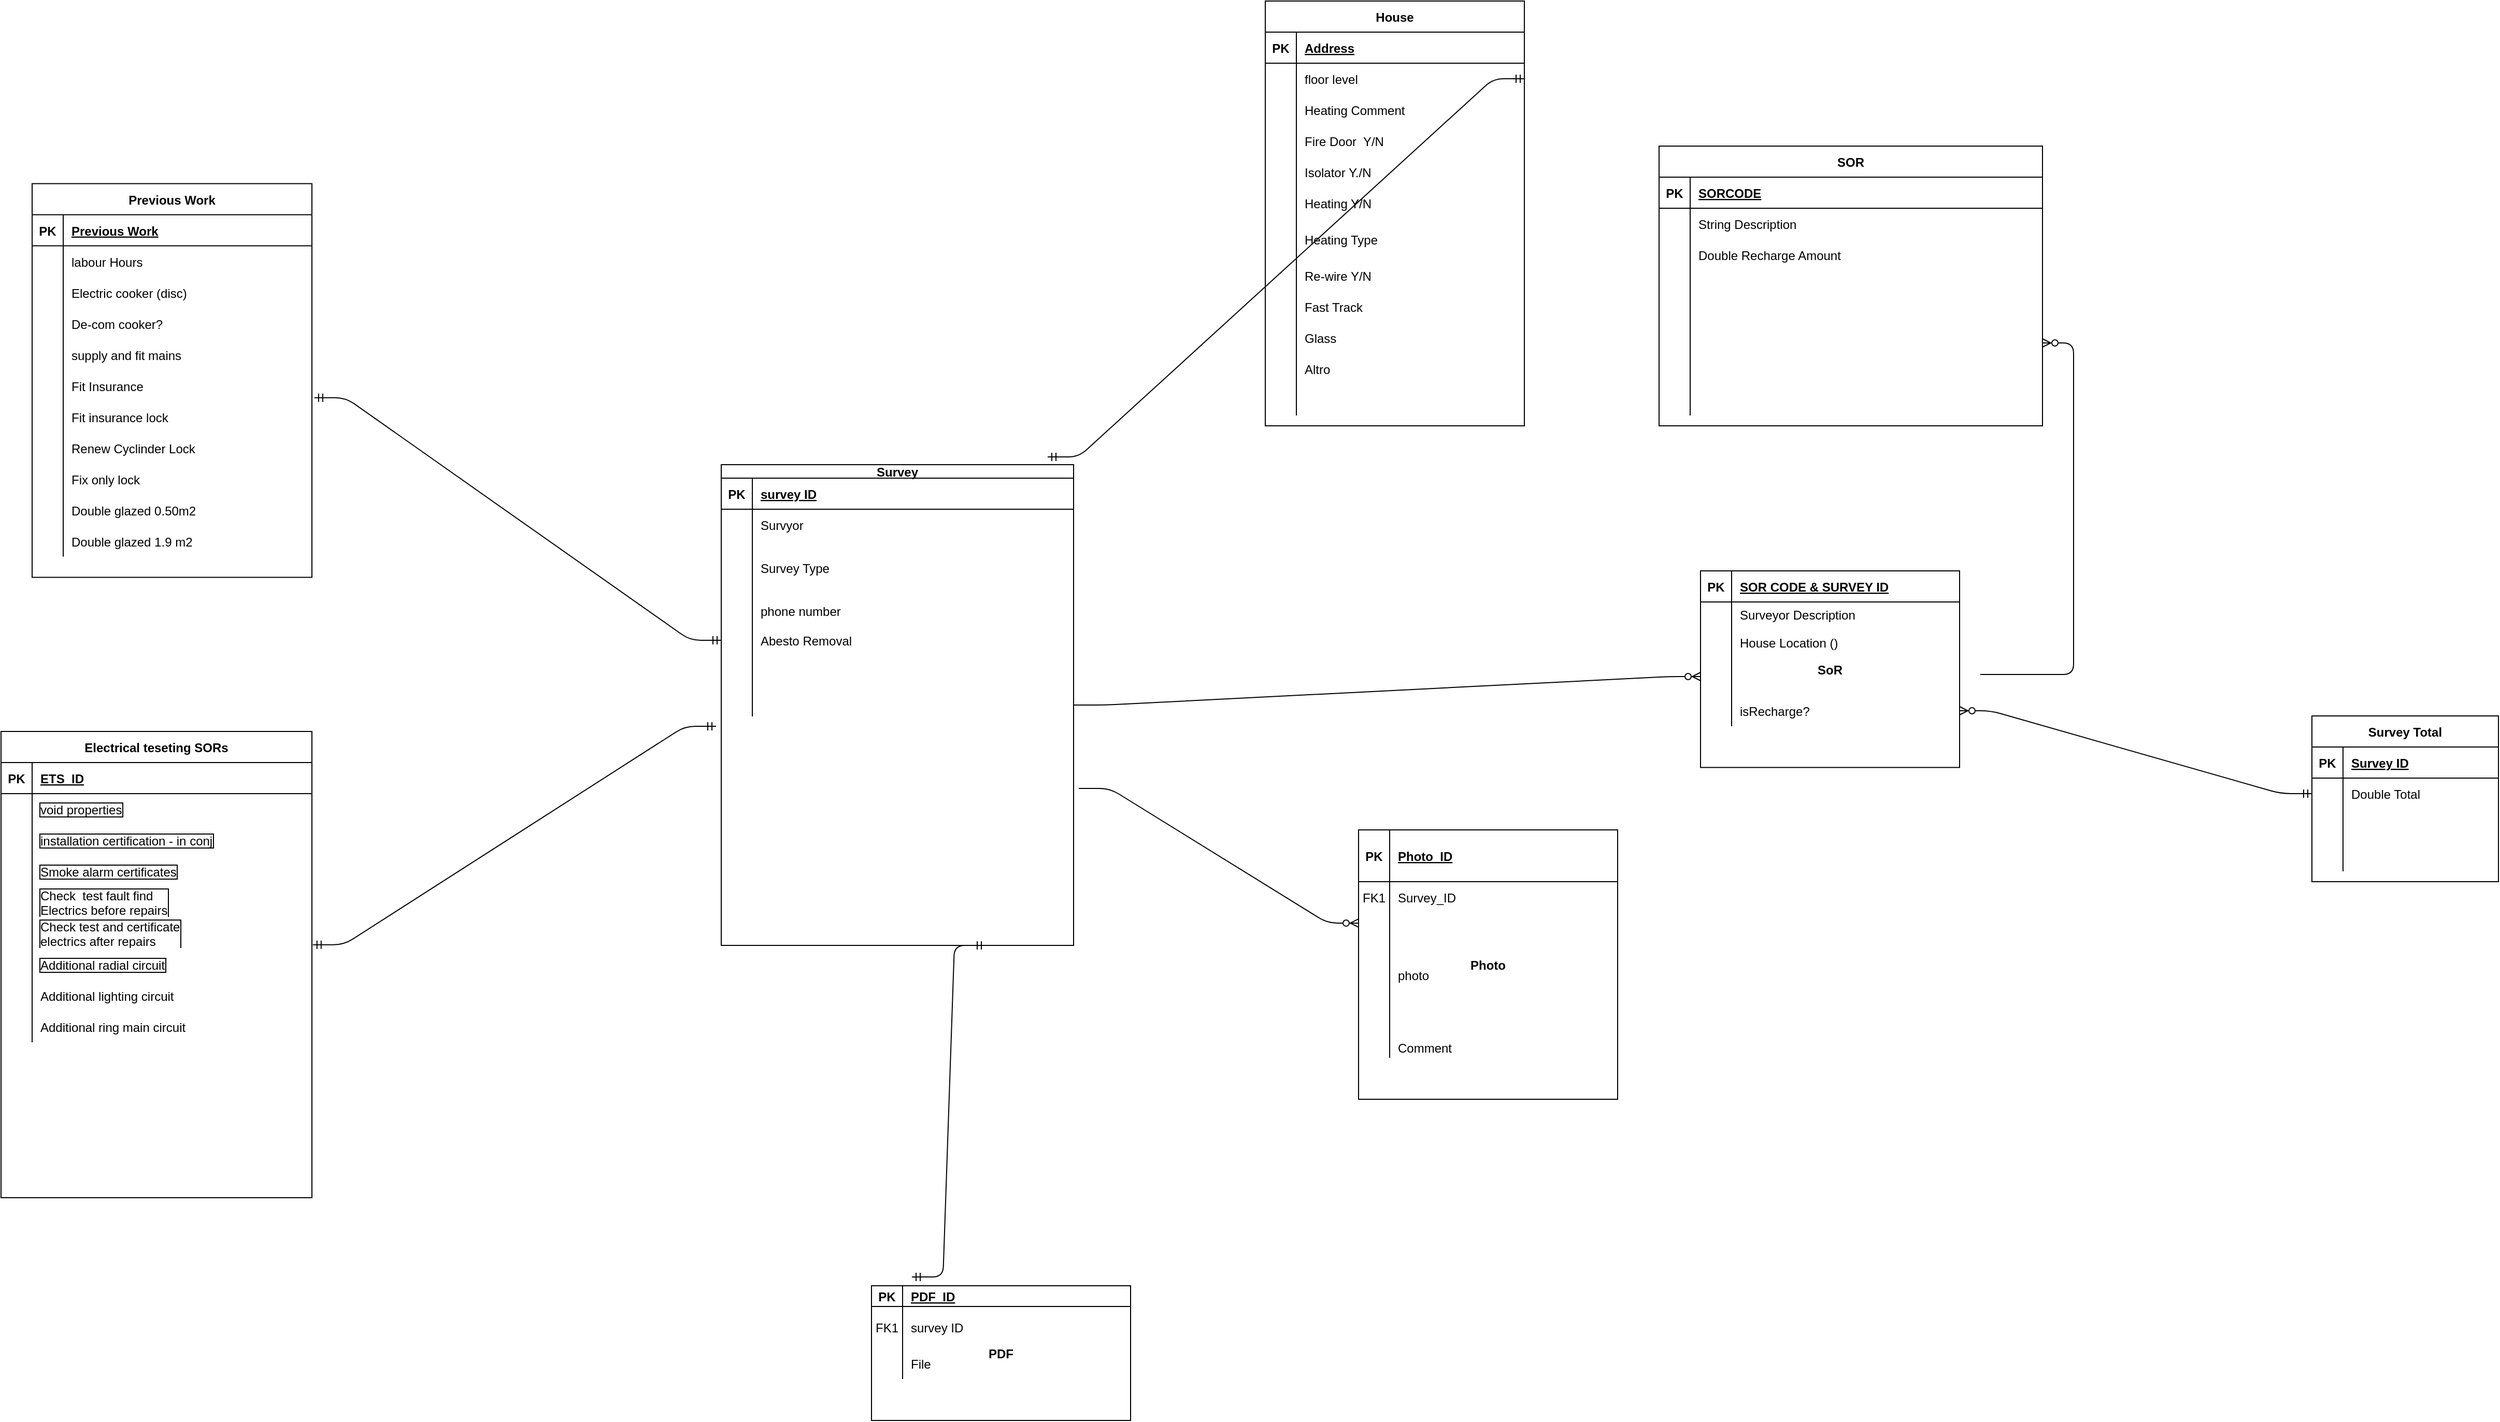 <mxfile version="13.10.5" type="github">
  <diagram id="R2lEEEUBdFMjLlhIrx00" name="Page-1">
    <mxGraphModel dx="2794" dy="2647" grid="1" gridSize="10" guides="1" tooltips="1" connect="1" arrows="1" fold="1" page="1" pageScale="1" pageWidth="850" pageHeight="1100" math="0" shadow="0" extFonts="Permanent Marker^https://fonts.googleapis.com/css?family=Permanent+Marker">
      <root>
        <mxCell id="0" />
        <mxCell id="1" parent="0" />
        <mxCell id="C-vyLk0tnHw3VtMMgP7b-23" value="House" style="shape=table;startSize=30;container=1;collapsible=1;childLayout=tableLayout;fixedRows=1;rowLines=0;fontStyle=1;align=center;resizeLast=1;" parent="1" vertex="1">
          <mxGeometry x="-20" y="-1630" width="250" height="410" as="geometry" />
        </mxCell>
        <mxCell id="C-vyLk0tnHw3VtMMgP7b-24" value="" style="shape=partialRectangle;collapsible=0;dropTarget=0;pointerEvents=0;fillColor=none;points=[[0,0.5],[1,0.5]];portConstraint=eastwest;top=0;left=0;right=0;bottom=1;" parent="C-vyLk0tnHw3VtMMgP7b-23" vertex="1">
          <mxGeometry y="30" width="250" height="30" as="geometry" />
        </mxCell>
        <mxCell id="C-vyLk0tnHw3VtMMgP7b-25" value="PK" style="shape=partialRectangle;overflow=hidden;connectable=0;fillColor=none;top=0;left=0;bottom=0;right=0;fontStyle=1;" parent="C-vyLk0tnHw3VtMMgP7b-24" vertex="1">
          <mxGeometry width="30" height="30" as="geometry" />
        </mxCell>
        <mxCell id="C-vyLk0tnHw3VtMMgP7b-26" value="Address" style="shape=partialRectangle;overflow=hidden;connectable=0;fillColor=none;top=0;left=0;bottom=0;right=0;align=left;spacingLeft=6;fontStyle=5;" parent="C-vyLk0tnHw3VtMMgP7b-24" vertex="1">
          <mxGeometry x="30" width="220" height="30" as="geometry" />
        </mxCell>
        <mxCell id="C-vyLk0tnHw3VtMMgP7b-27" value="" style="shape=partialRectangle;collapsible=0;dropTarget=0;pointerEvents=0;fillColor=none;points=[[0,0.5],[1,0.5]];portConstraint=eastwest;top=0;left=0;right=0;bottom=0;" parent="C-vyLk0tnHw3VtMMgP7b-23" vertex="1">
          <mxGeometry y="60" width="250" height="30" as="geometry" />
        </mxCell>
        <mxCell id="C-vyLk0tnHw3VtMMgP7b-28" value="" style="shape=partialRectangle;overflow=hidden;connectable=0;fillColor=none;top=0;left=0;bottom=0;right=0;" parent="C-vyLk0tnHw3VtMMgP7b-27" vertex="1">
          <mxGeometry width="30" height="30" as="geometry" />
        </mxCell>
        <mxCell id="C-vyLk0tnHw3VtMMgP7b-29" value="floor level" style="shape=partialRectangle;overflow=hidden;connectable=0;fillColor=none;top=0;left=0;bottom=0;right=0;align=left;spacingLeft=6;" parent="C-vyLk0tnHw3VtMMgP7b-27" vertex="1">
          <mxGeometry x="30" width="220" height="30" as="geometry" />
        </mxCell>
        <mxCell id="svv0pomory2fehpA51ue-19" value="" style="shape=partialRectangle;collapsible=0;dropTarget=0;pointerEvents=0;fillColor=none;top=0;left=0;bottom=0;right=0;points=[[0,0.5],[1,0.5]];portConstraint=eastwest;" vertex="1" parent="C-vyLk0tnHw3VtMMgP7b-23">
          <mxGeometry y="90" width="250" height="30" as="geometry" />
        </mxCell>
        <mxCell id="svv0pomory2fehpA51ue-20" value="" style="shape=partialRectangle;connectable=0;fillColor=none;top=0;left=0;bottom=0;right=0;editable=1;overflow=hidden;" vertex="1" parent="svv0pomory2fehpA51ue-19">
          <mxGeometry width="30" height="30" as="geometry" />
        </mxCell>
        <mxCell id="svv0pomory2fehpA51ue-21" value="Heating Comment" style="shape=partialRectangle;connectable=0;fillColor=none;top=0;left=0;bottom=0;right=0;align=left;spacingLeft=6;overflow=hidden;" vertex="1" parent="svv0pomory2fehpA51ue-19">
          <mxGeometry x="30" width="220" height="30" as="geometry" />
        </mxCell>
        <mxCell id="CN8l73iPBONkDlvbDEP7-80" value="" style="shape=partialRectangle;collapsible=0;dropTarget=0;pointerEvents=0;fillColor=none;top=0;left=0;bottom=0;right=0;points=[[0,0.5],[1,0.5]];portConstraint=eastwest;" parent="C-vyLk0tnHw3VtMMgP7b-23" vertex="1">
          <mxGeometry y="120" width="250" height="30" as="geometry" />
        </mxCell>
        <mxCell id="CN8l73iPBONkDlvbDEP7-81" value="" style="shape=partialRectangle;connectable=0;fillColor=none;top=0;left=0;bottom=0;right=0;editable=1;overflow=hidden;" parent="CN8l73iPBONkDlvbDEP7-80" vertex="1">
          <mxGeometry width="30" height="30" as="geometry" />
        </mxCell>
        <mxCell id="CN8l73iPBONkDlvbDEP7-82" value="Fire Door  Y/N" style="shape=partialRectangle;connectable=0;fillColor=none;top=0;left=0;bottom=0;right=0;align=left;spacingLeft=6;overflow=hidden;" parent="CN8l73iPBONkDlvbDEP7-80" vertex="1">
          <mxGeometry x="30" width="220" height="30" as="geometry" />
        </mxCell>
        <mxCell id="svv0pomory2fehpA51ue-13" value="" style="shape=partialRectangle;collapsible=0;dropTarget=0;pointerEvents=0;fillColor=none;top=0;left=0;bottom=0;right=0;points=[[0,0.5],[1,0.5]];portConstraint=eastwest;" vertex="1" parent="C-vyLk0tnHw3VtMMgP7b-23">
          <mxGeometry y="150" width="250" height="30" as="geometry" />
        </mxCell>
        <mxCell id="svv0pomory2fehpA51ue-14" value="" style="shape=partialRectangle;connectable=0;fillColor=none;top=0;left=0;bottom=0;right=0;editable=1;overflow=hidden;" vertex="1" parent="svv0pomory2fehpA51ue-13">
          <mxGeometry width="30" height="30" as="geometry" />
        </mxCell>
        <mxCell id="svv0pomory2fehpA51ue-15" value="Isolator Y./N" style="shape=partialRectangle;connectable=0;fillColor=none;top=0;left=0;bottom=0;right=0;align=left;spacingLeft=6;overflow=hidden;" vertex="1" parent="svv0pomory2fehpA51ue-13">
          <mxGeometry x="30" width="220" height="30" as="geometry" />
        </mxCell>
        <mxCell id="svv0pomory2fehpA51ue-22" value="" style="shape=partialRectangle;collapsible=0;dropTarget=0;pointerEvents=0;fillColor=none;top=0;left=0;bottom=0;right=0;points=[[0,0.5],[1,0.5]];portConstraint=eastwest;" vertex="1" parent="C-vyLk0tnHw3VtMMgP7b-23">
          <mxGeometry y="180" width="250" height="30" as="geometry" />
        </mxCell>
        <mxCell id="svv0pomory2fehpA51ue-23" value="" style="shape=partialRectangle;connectable=0;fillColor=none;top=0;left=0;bottom=0;right=0;editable=1;overflow=hidden;" vertex="1" parent="svv0pomory2fehpA51ue-22">
          <mxGeometry width="30" height="30" as="geometry" />
        </mxCell>
        <mxCell id="svv0pomory2fehpA51ue-24" value="Heating Y/N" style="shape=partialRectangle;connectable=0;fillColor=none;top=0;left=0;bottom=0;right=0;align=left;spacingLeft=6;overflow=hidden;" vertex="1" parent="svv0pomory2fehpA51ue-22">
          <mxGeometry x="30" width="220" height="30" as="geometry" />
        </mxCell>
        <mxCell id="CN8l73iPBONkDlvbDEP7-32" value="" style="shape=partialRectangle;collapsible=0;dropTarget=0;pointerEvents=0;fillColor=none;top=0;left=0;bottom=0;right=0;points=[[0,0.5],[1,0.5]];portConstraint=eastwest;" parent="C-vyLk0tnHw3VtMMgP7b-23" vertex="1">
          <mxGeometry y="210" width="250" height="40" as="geometry" />
        </mxCell>
        <mxCell id="CN8l73iPBONkDlvbDEP7-33" value="" style="shape=partialRectangle;connectable=0;fillColor=none;top=0;left=0;bottom=0;right=0;editable=1;overflow=hidden;" parent="CN8l73iPBONkDlvbDEP7-32" vertex="1">
          <mxGeometry width="30" height="40" as="geometry" />
        </mxCell>
        <mxCell id="CN8l73iPBONkDlvbDEP7-34" value="Heating Type" style="shape=partialRectangle;connectable=0;fillColor=none;top=0;left=0;bottom=0;right=0;align=left;spacingLeft=6;overflow=hidden;" parent="CN8l73iPBONkDlvbDEP7-32" vertex="1">
          <mxGeometry x="30" width="220" height="40" as="geometry" />
        </mxCell>
        <mxCell id="svv0pomory2fehpA51ue-16" value="" style="shape=partialRectangle;collapsible=0;dropTarget=0;pointerEvents=0;fillColor=none;top=0;left=0;bottom=0;right=0;points=[[0,0.5],[1,0.5]];portConstraint=eastwest;" vertex="1" parent="C-vyLk0tnHw3VtMMgP7b-23">
          <mxGeometry y="250" width="250" height="30" as="geometry" />
        </mxCell>
        <mxCell id="svv0pomory2fehpA51ue-17" value="" style="shape=partialRectangle;connectable=0;fillColor=none;top=0;left=0;bottom=0;right=0;editable=1;overflow=hidden;" vertex="1" parent="svv0pomory2fehpA51ue-16">
          <mxGeometry width="30" height="30" as="geometry" />
        </mxCell>
        <mxCell id="svv0pomory2fehpA51ue-18" value="Re-wire Y/N" style="shape=partialRectangle;connectable=0;fillColor=none;top=0;left=0;bottom=0;right=0;align=left;spacingLeft=6;overflow=hidden;" vertex="1" parent="svv0pomory2fehpA51ue-16">
          <mxGeometry x="30" width="220" height="30" as="geometry" />
        </mxCell>
        <mxCell id="svv0pomory2fehpA51ue-25" value="" style="shape=partialRectangle;collapsible=0;dropTarget=0;pointerEvents=0;fillColor=none;top=0;left=0;bottom=0;right=0;points=[[0,0.5],[1,0.5]];portConstraint=eastwest;" vertex="1" parent="C-vyLk0tnHw3VtMMgP7b-23">
          <mxGeometry y="280" width="250" height="30" as="geometry" />
        </mxCell>
        <mxCell id="svv0pomory2fehpA51ue-26" value="" style="shape=partialRectangle;connectable=0;fillColor=none;top=0;left=0;bottom=0;right=0;editable=1;overflow=hidden;" vertex="1" parent="svv0pomory2fehpA51ue-25">
          <mxGeometry width="30" height="30" as="geometry" />
        </mxCell>
        <mxCell id="svv0pomory2fehpA51ue-27" value="Fast Track" style="shape=partialRectangle;connectable=0;fillColor=none;top=0;left=0;bottom=0;right=0;align=left;spacingLeft=6;overflow=hidden;" vertex="1" parent="svv0pomory2fehpA51ue-25">
          <mxGeometry x="30" width="220" height="30" as="geometry" />
        </mxCell>
        <mxCell id="svv0pomory2fehpA51ue-28" value="" style="shape=partialRectangle;collapsible=0;dropTarget=0;pointerEvents=0;fillColor=none;top=0;left=0;bottom=0;right=0;points=[[0,0.5],[1,0.5]];portConstraint=eastwest;" vertex="1" parent="C-vyLk0tnHw3VtMMgP7b-23">
          <mxGeometry y="310" width="250" height="30" as="geometry" />
        </mxCell>
        <mxCell id="svv0pomory2fehpA51ue-29" value="" style="shape=partialRectangle;connectable=0;fillColor=none;top=0;left=0;bottom=0;right=0;editable=1;overflow=hidden;" vertex="1" parent="svv0pomory2fehpA51ue-28">
          <mxGeometry width="30" height="30" as="geometry" />
        </mxCell>
        <mxCell id="svv0pomory2fehpA51ue-30" value="Glass" style="shape=partialRectangle;connectable=0;fillColor=none;top=0;left=0;bottom=0;right=0;align=left;spacingLeft=6;overflow=hidden;" vertex="1" parent="svv0pomory2fehpA51ue-28">
          <mxGeometry x="30" width="220" height="30" as="geometry" />
        </mxCell>
        <mxCell id="svv0pomory2fehpA51ue-31" value="" style="shape=partialRectangle;collapsible=0;dropTarget=0;pointerEvents=0;fillColor=none;top=0;left=0;bottom=0;right=0;points=[[0,0.5],[1,0.5]];portConstraint=eastwest;" vertex="1" parent="C-vyLk0tnHw3VtMMgP7b-23">
          <mxGeometry y="340" width="250" height="30" as="geometry" />
        </mxCell>
        <mxCell id="svv0pomory2fehpA51ue-32" value="" style="shape=partialRectangle;connectable=0;fillColor=none;top=0;left=0;bottom=0;right=0;editable=1;overflow=hidden;" vertex="1" parent="svv0pomory2fehpA51ue-31">
          <mxGeometry width="30" height="30" as="geometry" />
        </mxCell>
        <mxCell id="svv0pomory2fehpA51ue-33" value="Altro" style="shape=partialRectangle;connectable=0;fillColor=none;top=0;left=0;bottom=0;right=0;align=left;spacingLeft=6;overflow=hidden;" vertex="1" parent="svv0pomory2fehpA51ue-31">
          <mxGeometry x="30" width="220" height="30" as="geometry" />
        </mxCell>
        <mxCell id="svv0pomory2fehpA51ue-34" value="" style="shape=partialRectangle;collapsible=0;dropTarget=0;pointerEvents=0;fillColor=none;top=0;left=0;bottom=0;right=0;points=[[0,0.5],[1,0.5]];portConstraint=eastwest;" vertex="1" parent="C-vyLk0tnHw3VtMMgP7b-23">
          <mxGeometry y="370" width="250" height="30" as="geometry" />
        </mxCell>
        <mxCell id="svv0pomory2fehpA51ue-35" value="" style="shape=partialRectangle;connectable=0;fillColor=none;top=0;left=0;bottom=0;right=0;editable=1;overflow=hidden;" vertex="1" parent="svv0pomory2fehpA51ue-34">
          <mxGeometry width="30" height="30" as="geometry" />
        </mxCell>
        <mxCell id="svv0pomory2fehpA51ue-36" value="" style="shape=partialRectangle;connectable=0;fillColor=none;top=0;left=0;bottom=0;right=0;align=left;spacingLeft=6;overflow=hidden;" vertex="1" parent="svv0pomory2fehpA51ue-34">
          <mxGeometry x="30" width="220" height="30" as="geometry" />
        </mxCell>
        <mxCell id="C-vyLk0tnHw3VtMMgP7b-2" value="SoR" style="shape=table;startSize=0;container=1;collapsible=1;childLayout=tableLayout;fixedRows=1;rowLines=0;fontStyle=1;align=center;resizeLast=1;" parent="1" vertex="1">
          <mxGeometry x="400" y="-1080" width="250" height="189.75" as="geometry" />
        </mxCell>
        <mxCell id="C-vyLk0tnHw3VtMMgP7b-3" value="" style="shape=partialRectangle;collapsible=0;dropTarget=0;pointerEvents=0;fillColor=none;points=[[0,0.5],[1,0.5]];portConstraint=eastwest;top=0;left=0;right=0;bottom=1;" parent="C-vyLk0tnHw3VtMMgP7b-2" vertex="1">
          <mxGeometry width="250" height="30" as="geometry" />
        </mxCell>
        <mxCell id="C-vyLk0tnHw3VtMMgP7b-4" value="PK" style="shape=partialRectangle;overflow=hidden;connectable=0;fillColor=none;top=0;left=0;bottom=0;right=0;fontStyle=1;" parent="C-vyLk0tnHw3VtMMgP7b-3" vertex="1">
          <mxGeometry width="30" height="30" as="geometry" />
        </mxCell>
        <mxCell id="C-vyLk0tnHw3VtMMgP7b-5" value="SOR CODE &amp; SURVEY ID" style="shape=partialRectangle;overflow=hidden;connectable=0;fillColor=none;top=0;left=0;bottom=0;right=0;align=left;spacingLeft=6;fontStyle=5;" parent="C-vyLk0tnHw3VtMMgP7b-3" vertex="1">
          <mxGeometry x="30" width="220" height="30" as="geometry" />
        </mxCell>
        <mxCell id="C-vyLk0tnHw3VtMMgP7b-6" value="" style="shape=partialRectangle;collapsible=0;dropTarget=0;pointerEvents=0;fillColor=none;points=[[0,0.5],[1,0.5]];portConstraint=eastwest;top=0;left=0;right=0;bottom=0;" parent="C-vyLk0tnHw3VtMMgP7b-2" vertex="1">
          <mxGeometry y="30" width="250" height="24" as="geometry" />
        </mxCell>
        <mxCell id="C-vyLk0tnHw3VtMMgP7b-7" value="" style="shape=partialRectangle;overflow=hidden;connectable=0;fillColor=none;top=0;left=0;bottom=0;right=0;" parent="C-vyLk0tnHw3VtMMgP7b-6" vertex="1">
          <mxGeometry width="30" height="24" as="geometry" />
        </mxCell>
        <mxCell id="C-vyLk0tnHw3VtMMgP7b-8" value="Surveyor Description" style="shape=partialRectangle;overflow=hidden;connectable=0;fillColor=none;top=0;left=0;bottom=0;right=0;align=left;spacingLeft=6;" parent="C-vyLk0tnHw3VtMMgP7b-6" vertex="1">
          <mxGeometry x="30" width="220" height="24" as="geometry" />
        </mxCell>
        <mxCell id="svv0pomory2fehpA51ue-10" value="" style="shape=partialRectangle;collapsible=0;dropTarget=0;pointerEvents=0;fillColor=none;top=0;left=0;bottom=0;right=0;points=[[0,0.5],[1,0.5]];portConstraint=eastwest;" vertex="1" parent="C-vyLk0tnHw3VtMMgP7b-2">
          <mxGeometry y="54" width="250" height="30" as="geometry" />
        </mxCell>
        <mxCell id="svv0pomory2fehpA51ue-11" value="" style="shape=partialRectangle;connectable=0;fillColor=none;top=0;left=0;bottom=0;right=0;editable=1;overflow=hidden;" vertex="1" parent="svv0pomory2fehpA51ue-10">
          <mxGeometry width="30" height="30" as="geometry" />
        </mxCell>
        <mxCell id="svv0pomory2fehpA51ue-12" value="House Location ()" style="shape=partialRectangle;connectable=0;fillColor=none;top=0;left=0;bottom=0;right=0;align=left;spacingLeft=6;overflow=hidden;" vertex="1" parent="svv0pomory2fehpA51ue-10">
          <mxGeometry x="30" width="220" height="30" as="geometry" />
        </mxCell>
        <mxCell id="C-vyLk0tnHw3VtMMgP7b-9" value="" style="shape=partialRectangle;collapsible=0;dropTarget=0;pointerEvents=0;fillColor=none;points=[[0,0.5],[1,0.5]];portConstraint=eastwest;top=0;left=0;right=0;bottom=0;" parent="C-vyLk0tnHw3VtMMgP7b-2" vertex="1">
          <mxGeometry y="84" width="250" height="36" as="geometry" />
        </mxCell>
        <mxCell id="C-vyLk0tnHw3VtMMgP7b-10" value="" style="shape=partialRectangle;overflow=hidden;connectable=0;fillColor=none;top=0;left=0;bottom=0;right=0;" parent="C-vyLk0tnHw3VtMMgP7b-9" vertex="1">
          <mxGeometry width="30" height="36" as="geometry" />
        </mxCell>
        <mxCell id="C-vyLk0tnHw3VtMMgP7b-11" value="" style="shape=partialRectangle;overflow=hidden;connectable=0;fillColor=none;top=0;left=0;bottom=0;right=0;align=left;spacingLeft=6;" parent="C-vyLk0tnHw3VtMMgP7b-9" vertex="1">
          <mxGeometry x="30" width="220" height="36" as="geometry" />
        </mxCell>
        <mxCell id="j9gO9Jeya-PZ48SS8etJ-19" value="" style="shape=partialRectangle;collapsible=0;dropTarget=0;pointerEvents=0;fillColor=none;top=0;left=0;bottom=0;right=0;points=[[0,0.5],[1,0.5]];portConstraint=eastwest;" parent="C-vyLk0tnHw3VtMMgP7b-2" vertex="1">
          <mxGeometry y="120" width="250" height="30" as="geometry" />
        </mxCell>
        <mxCell id="j9gO9Jeya-PZ48SS8etJ-20" value="" style="shape=partialRectangle;connectable=0;fillColor=none;top=0;left=0;bottom=0;right=0;editable=1;overflow=hidden;" parent="j9gO9Jeya-PZ48SS8etJ-19" vertex="1">
          <mxGeometry width="30" height="30" as="geometry" />
        </mxCell>
        <mxCell id="j9gO9Jeya-PZ48SS8etJ-21" value="isRecharge? " style="shape=partialRectangle;connectable=0;fillColor=none;top=0;left=0;bottom=0;right=0;align=left;spacingLeft=6;overflow=hidden;" parent="j9gO9Jeya-PZ48SS8etJ-19" vertex="1">
          <mxGeometry x="30" width="220" height="30" as="geometry" />
        </mxCell>
        <mxCell id="C-vyLk0tnHw3VtMMgP7b-13" value="Previous Work" style="shape=table;startSize=30;container=1;collapsible=1;childLayout=tableLayout;fixedRows=1;rowLines=0;fontStyle=1;align=center;resizeLast=1;" parent="1" vertex="1">
          <mxGeometry x="-1210" y="-1453.75" width="270" height="380" as="geometry" />
        </mxCell>
        <mxCell id="C-vyLk0tnHw3VtMMgP7b-14" value="" style="shape=partialRectangle;collapsible=0;dropTarget=0;pointerEvents=0;fillColor=none;points=[[0,0.5],[1,0.5]];portConstraint=eastwest;top=0;left=0;right=0;bottom=1;" parent="C-vyLk0tnHw3VtMMgP7b-13" vertex="1">
          <mxGeometry y="30" width="270" height="30" as="geometry" />
        </mxCell>
        <mxCell id="C-vyLk0tnHw3VtMMgP7b-15" value="PK" style="shape=partialRectangle;overflow=hidden;connectable=0;fillColor=none;top=0;left=0;bottom=0;right=0;fontStyle=1;" parent="C-vyLk0tnHw3VtMMgP7b-14" vertex="1">
          <mxGeometry width="30" height="30" as="geometry" />
        </mxCell>
        <mxCell id="C-vyLk0tnHw3VtMMgP7b-16" value="Previous Work" style="shape=partialRectangle;overflow=hidden;connectable=0;fillColor=none;top=0;left=0;bottom=0;right=0;align=left;spacingLeft=6;fontStyle=5;" parent="C-vyLk0tnHw3VtMMgP7b-14" vertex="1">
          <mxGeometry x="30" width="240" height="30" as="geometry" />
        </mxCell>
        <mxCell id="C-vyLk0tnHw3VtMMgP7b-20" value="" style="shape=partialRectangle;collapsible=0;dropTarget=0;pointerEvents=0;fillColor=none;points=[[0,0.5],[1,0.5]];portConstraint=eastwest;top=0;left=0;right=0;bottom=0;" parent="C-vyLk0tnHw3VtMMgP7b-13" vertex="1">
          <mxGeometry y="60" width="270" height="30" as="geometry" />
        </mxCell>
        <mxCell id="C-vyLk0tnHw3VtMMgP7b-21" value="" style="shape=partialRectangle;overflow=hidden;connectable=0;fillColor=none;top=0;left=0;bottom=0;right=0;" parent="C-vyLk0tnHw3VtMMgP7b-20" vertex="1">
          <mxGeometry width="30" height="30" as="geometry" />
        </mxCell>
        <mxCell id="C-vyLk0tnHw3VtMMgP7b-22" value="labour Hours" style="shape=partialRectangle;overflow=hidden;connectable=0;fillColor=none;top=0;left=0;bottom=0;right=0;align=left;spacingLeft=6;" parent="C-vyLk0tnHw3VtMMgP7b-20" vertex="1">
          <mxGeometry x="30" width="240" height="30" as="geometry" />
        </mxCell>
        <mxCell id="CN8l73iPBONkDlvbDEP7-56" value="" style="shape=partialRectangle;collapsible=0;dropTarget=0;pointerEvents=0;fillColor=none;top=0;left=0;bottom=0;right=0;points=[[0,0.5],[1,0.5]];portConstraint=eastwest;" parent="C-vyLk0tnHw3VtMMgP7b-13" vertex="1">
          <mxGeometry y="90" width="270" height="30" as="geometry" />
        </mxCell>
        <mxCell id="CN8l73iPBONkDlvbDEP7-57" value="" style="shape=partialRectangle;connectable=0;fillColor=none;top=0;left=0;bottom=0;right=0;editable=1;overflow=hidden;" parent="CN8l73iPBONkDlvbDEP7-56" vertex="1">
          <mxGeometry width="30" height="30" as="geometry" />
        </mxCell>
        <mxCell id="CN8l73iPBONkDlvbDEP7-58" value="Electric cooker (disc)" style="shape=partialRectangle;connectable=0;fillColor=none;top=0;left=0;bottom=0;right=0;align=left;spacingLeft=6;overflow=hidden;" parent="CN8l73iPBONkDlvbDEP7-56" vertex="1">
          <mxGeometry x="30" width="240" height="30" as="geometry" />
        </mxCell>
        <mxCell id="CN8l73iPBONkDlvbDEP7-133" value="" style="shape=partialRectangle;collapsible=0;dropTarget=0;pointerEvents=0;fillColor=none;top=0;left=0;bottom=0;right=0;points=[[0,0.5],[1,0.5]];portConstraint=eastwest;" parent="C-vyLk0tnHw3VtMMgP7b-13" vertex="1">
          <mxGeometry y="120" width="270" height="30" as="geometry" />
        </mxCell>
        <mxCell id="CN8l73iPBONkDlvbDEP7-134" value="" style="shape=partialRectangle;connectable=0;fillColor=none;top=0;left=0;bottom=0;right=0;editable=1;overflow=hidden;" parent="CN8l73iPBONkDlvbDEP7-133" vertex="1">
          <mxGeometry width="30" height="30" as="geometry" />
        </mxCell>
        <mxCell id="CN8l73iPBONkDlvbDEP7-135" value="De-com cooker?" style="shape=partialRectangle;connectable=0;fillColor=none;top=0;left=0;bottom=0;right=0;align=left;spacingLeft=6;overflow=hidden;" parent="CN8l73iPBONkDlvbDEP7-133" vertex="1">
          <mxGeometry x="30" width="240" height="30" as="geometry" />
        </mxCell>
        <mxCell id="CN8l73iPBONkDlvbDEP7-60" value="" style="shape=partialRectangle;collapsible=0;dropTarget=0;pointerEvents=0;fillColor=none;top=0;left=0;bottom=0;right=0;points=[[0,0.5],[1,0.5]];portConstraint=eastwest;" parent="C-vyLk0tnHw3VtMMgP7b-13" vertex="1">
          <mxGeometry y="150" width="270" height="30" as="geometry" />
        </mxCell>
        <mxCell id="CN8l73iPBONkDlvbDEP7-61" value="" style="shape=partialRectangle;connectable=0;fillColor=none;top=0;left=0;bottom=0;right=0;editable=1;overflow=hidden;" parent="CN8l73iPBONkDlvbDEP7-60" vertex="1">
          <mxGeometry width="30" height="30" as="geometry" />
        </mxCell>
        <mxCell id="CN8l73iPBONkDlvbDEP7-62" value="supply and fit mains" style="shape=partialRectangle;connectable=0;fillColor=none;top=0;left=0;bottom=0;right=0;align=left;spacingLeft=6;overflow=hidden;" parent="CN8l73iPBONkDlvbDEP7-60" vertex="1">
          <mxGeometry x="30" width="240" height="30" as="geometry" />
        </mxCell>
        <mxCell id="CN8l73iPBONkDlvbDEP7-137" value="" style="shape=partialRectangle;collapsible=0;dropTarget=0;pointerEvents=0;fillColor=none;top=0;left=0;bottom=0;right=0;points=[[0,0.5],[1,0.5]];portConstraint=eastwest;" parent="C-vyLk0tnHw3VtMMgP7b-13" vertex="1">
          <mxGeometry y="180" width="270" height="30" as="geometry" />
        </mxCell>
        <mxCell id="CN8l73iPBONkDlvbDEP7-138" value="" style="shape=partialRectangle;connectable=0;fillColor=none;top=0;left=0;bottom=0;right=0;editable=1;overflow=hidden;" parent="CN8l73iPBONkDlvbDEP7-137" vertex="1">
          <mxGeometry width="30" height="30" as="geometry" />
        </mxCell>
        <mxCell id="CN8l73iPBONkDlvbDEP7-139" value="Fit Insurance" style="shape=partialRectangle;connectable=0;fillColor=none;top=0;left=0;bottom=0;right=0;align=left;spacingLeft=6;overflow=hidden;" parent="CN8l73iPBONkDlvbDEP7-137" vertex="1">
          <mxGeometry x="30" width="240" height="30" as="geometry" />
        </mxCell>
        <mxCell id="CN8l73iPBONkDlvbDEP7-52" value="" style="shape=partialRectangle;collapsible=0;dropTarget=0;pointerEvents=0;fillColor=none;top=0;left=0;bottom=0;right=0;points=[[0,0.5],[1,0.5]];portConstraint=eastwest;" parent="C-vyLk0tnHw3VtMMgP7b-13" vertex="1">
          <mxGeometry y="210" width="270" height="30" as="geometry" />
        </mxCell>
        <mxCell id="CN8l73iPBONkDlvbDEP7-53" value="" style="shape=partialRectangle;connectable=0;fillColor=none;top=0;left=0;bottom=0;right=0;editable=1;overflow=hidden;" parent="CN8l73iPBONkDlvbDEP7-52" vertex="1">
          <mxGeometry width="30" height="30" as="geometry" />
        </mxCell>
        <mxCell id="CN8l73iPBONkDlvbDEP7-54" value="Fit insurance lock" style="shape=partialRectangle;connectable=0;fillColor=none;top=0;left=0;bottom=0;right=0;align=left;spacingLeft=6;overflow=hidden;" parent="CN8l73iPBONkDlvbDEP7-52" vertex="1">
          <mxGeometry x="30" width="240" height="30" as="geometry" />
        </mxCell>
        <mxCell id="CN8l73iPBONkDlvbDEP7-169" value="" style="shape=partialRectangle;collapsible=0;dropTarget=0;pointerEvents=0;fillColor=none;top=0;left=0;bottom=0;right=0;points=[[0,0.5],[1,0.5]];portConstraint=eastwest;" parent="C-vyLk0tnHw3VtMMgP7b-13" vertex="1">
          <mxGeometry y="240" width="270" height="30" as="geometry" />
        </mxCell>
        <mxCell id="CN8l73iPBONkDlvbDEP7-170" value="" style="shape=partialRectangle;connectable=0;fillColor=none;top=0;left=0;bottom=0;right=0;editable=1;overflow=hidden;" parent="CN8l73iPBONkDlvbDEP7-169" vertex="1">
          <mxGeometry width="30" height="30" as="geometry" />
        </mxCell>
        <mxCell id="CN8l73iPBONkDlvbDEP7-171" value="Renew Cyclinder Lock" style="shape=partialRectangle;connectable=0;fillColor=none;top=0;left=0;bottom=0;right=0;align=left;spacingLeft=6;overflow=hidden;" parent="CN8l73iPBONkDlvbDEP7-169" vertex="1">
          <mxGeometry x="30" width="240" height="30" as="geometry" />
        </mxCell>
        <mxCell id="CN8l73iPBONkDlvbDEP7-165" value="" style="shape=partialRectangle;collapsible=0;dropTarget=0;pointerEvents=0;fillColor=none;top=0;left=0;bottom=0;right=0;points=[[0,0.5],[1,0.5]];portConstraint=eastwest;" parent="C-vyLk0tnHw3VtMMgP7b-13" vertex="1">
          <mxGeometry y="270" width="270" height="30" as="geometry" />
        </mxCell>
        <mxCell id="CN8l73iPBONkDlvbDEP7-166" value="" style="shape=partialRectangle;connectable=0;fillColor=none;top=0;left=0;bottom=0;right=0;editable=1;overflow=hidden;" parent="CN8l73iPBONkDlvbDEP7-165" vertex="1">
          <mxGeometry width="30" height="30" as="geometry" />
        </mxCell>
        <mxCell id="CN8l73iPBONkDlvbDEP7-167" value="Fix only lock" style="shape=partialRectangle;connectable=0;fillColor=none;top=0;left=0;bottom=0;right=0;align=left;spacingLeft=6;overflow=hidden;" parent="CN8l73iPBONkDlvbDEP7-165" vertex="1">
          <mxGeometry x="30" width="240" height="30" as="geometry" />
        </mxCell>
        <mxCell id="CN8l73iPBONkDlvbDEP7-161" value="" style="shape=partialRectangle;collapsible=0;dropTarget=0;pointerEvents=0;fillColor=none;top=0;left=0;bottom=0;right=0;points=[[0,0.5],[1,0.5]];portConstraint=eastwest;" parent="C-vyLk0tnHw3VtMMgP7b-13" vertex="1">
          <mxGeometry y="300" width="270" height="30" as="geometry" />
        </mxCell>
        <mxCell id="CN8l73iPBONkDlvbDEP7-162" value="" style="shape=partialRectangle;connectable=0;fillColor=none;top=0;left=0;bottom=0;right=0;editable=1;overflow=hidden;" parent="CN8l73iPBONkDlvbDEP7-161" vertex="1">
          <mxGeometry width="30" height="30" as="geometry" />
        </mxCell>
        <mxCell id="CN8l73iPBONkDlvbDEP7-163" value="Double glazed 0.50m2" style="shape=partialRectangle;connectable=0;fillColor=none;top=0;left=0;bottom=0;right=0;align=left;spacingLeft=6;overflow=hidden;" parent="CN8l73iPBONkDlvbDEP7-161" vertex="1">
          <mxGeometry x="30" width="240" height="30" as="geometry" />
        </mxCell>
        <mxCell id="CN8l73iPBONkDlvbDEP7-141" value="" style="shape=partialRectangle;collapsible=0;dropTarget=0;pointerEvents=0;fillColor=none;top=0;left=0;bottom=0;right=0;points=[[0,0.5],[1,0.5]];portConstraint=eastwest;" parent="C-vyLk0tnHw3VtMMgP7b-13" vertex="1">
          <mxGeometry y="330" width="270" height="30" as="geometry" />
        </mxCell>
        <mxCell id="CN8l73iPBONkDlvbDEP7-142" value="" style="shape=partialRectangle;connectable=0;fillColor=none;top=0;left=0;bottom=0;right=0;editable=1;overflow=hidden;" parent="CN8l73iPBONkDlvbDEP7-141" vertex="1">
          <mxGeometry width="30" height="30" as="geometry" />
        </mxCell>
        <mxCell id="CN8l73iPBONkDlvbDEP7-143" value="Double glazed 1.9 m2" style="shape=partialRectangle;connectable=0;fillColor=none;top=0;left=0;bottom=0;right=0;align=left;spacingLeft=6;overflow=hidden;" parent="CN8l73iPBONkDlvbDEP7-141" vertex="1">
          <mxGeometry x="30" width="240" height="30" as="geometry" />
        </mxCell>
        <mxCell id="CN8l73iPBONkDlvbDEP7-1" value="PDF" style="shape=table;startSize=0;container=1;collapsible=1;childLayout=tableLayout;fixedRows=1;rowLines=0;fontStyle=1;align=center;resizeLast=1;" parent="1" vertex="1">
          <mxGeometry x="-400" y="-390" width="250" height="130" as="geometry" />
        </mxCell>
        <mxCell id="CN8l73iPBONkDlvbDEP7-2" value="" style="shape=partialRectangle;collapsible=0;dropTarget=0;pointerEvents=0;fillColor=none;points=[[0,0.5],[1,0.5]];portConstraint=eastwest;top=0;left=0;right=0;bottom=1;" parent="CN8l73iPBONkDlvbDEP7-1" vertex="1">
          <mxGeometry width="250" height="20" as="geometry" />
        </mxCell>
        <mxCell id="CN8l73iPBONkDlvbDEP7-3" value="PK" style="shape=partialRectangle;overflow=hidden;connectable=0;fillColor=none;top=0;left=0;bottom=0;right=0;fontStyle=1;" parent="CN8l73iPBONkDlvbDEP7-2" vertex="1">
          <mxGeometry width="30" height="20" as="geometry" />
        </mxCell>
        <mxCell id="CN8l73iPBONkDlvbDEP7-4" value="PDF_ID" style="shape=partialRectangle;overflow=hidden;connectable=0;fillColor=none;top=0;left=0;bottom=0;right=0;align=left;spacingLeft=6;fontStyle=5;" parent="CN8l73iPBONkDlvbDEP7-2" vertex="1">
          <mxGeometry x="30" width="220" height="20" as="geometry" />
        </mxCell>
        <mxCell id="CN8l73iPBONkDlvbDEP7-5" value="" style="shape=partialRectangle;collapsible=0;dropTarget=0;pointerEvents=0;fillColor=none;points=[[0,0.5],[1,0.5]];portConstraint=eastwest;top=0;left=0;right=0;bottom=0;" parent="CN8l73iPBONkDlvbDEP7-1" vertex="1">
          <mxGeometry y="20" width="250" height="40" as="geometry" />
        </mxCell>
        <mxCell id="CN8l73iPBONkDlvbDEP7-6" value="FK1" style="shape=partialRectangle;overflow=hidden;connectable=0;fillColor=none;top=0;left=0;bottom=0;right=0;" parent="CN8l73iPBONkDlvbDEP7-5" vertex="1">
          <mxGeometry width="30" height="40" as="geometry" />
        </mxCell>
        <mxCell id="CN8l73iPBONkDlvbDEP7-7" value="survey ID" style="shape=partialRectangle;overflow=hidden;connectable=0;fillColor=none;top=0;left=0;bottom=0;right=0;align=left;spacingLeft=6;" parent="CN8l73iPBONkDlvbDEP7-5" vertex="1">
          <mxGeometry x="30" width="220" height="40" as="geometry" />
        </mxCell>
        <mxCell id="CN8l73iPBONkDlvbDEP7-8" value="" style="shape=partialRectangle;collapsible=0;dropTarget=0;pointerEvents=0;fillColor=none;points=[[0,0.5],[1,0.5]];portConstraint=eastwest;top=0;left=0;right=0;bottom=0;" parent="CN8l73iPBONkDlvbDEP7-1" vertex="1">
          <mxGeometry y="60" width="250" height="30" as="geometry" />
        </mxCell>
        <mxCell id="CN8l73iPBONkDlvbDEP7-9" value="" style="shape=partialRectangle;overflow=hidden;connectable=0;fillColor=none;top=0;left=0;bottom=0;right=0;" parent="CN8l73iPBONkDlvbDEP7-8" vertex="1">
          <mxGeometry width="30" height="30" as="geometry" />
        </mxCell>
        <mxCell id="CN8l73iPBONkDlvbDEP7-10" value="File" style="shape=partialRectangle;overflow=hidden;connectable=0;fillColor=none;top=0;left=0;bottom=0;right=0;align=left;spacingLeft=6;" parent="CN8l73iPBONkDlvbDEP7-8" vertex="1">
          <mxGeometry x="30" width="220" height="30" as="geometry" />
        </mxCell>
        <mxCell id="CN8l73iPBONkDlvbDEP7-21" value="Photo" style="shape=table;startSize=0;container=1;collapsible=1;childLayout=tableLayout;fixedRows=1;rowLines=0;fontStyle=1;align=center;resizeLast=1;" parent="1" vertex="1">
          <mxGeometry x="70" y="-830" width="250" height="260" as="geometry" />
        </mxCell>
        <mxCell id="CN8l73iPBONkDlvbDEP7-22" value="" style="shape=partialRectangle;collapsible=0;dropTarget=0;pointerEvents=0;fillColor=none;points=[[0,0.5],[1,0.5]];portConstraint=eastwest;top=0;left=0;right=0;bottom=1;" parent="CN8l73iPBONkDlvbDEP7-21" vertex="1">
          <mxGeometry width="250" height="50" as="geometry" />
        </mxCell>
        <mxCell id="CN8l73iPBONkDlvbDEP7-23" value="PK" style="shape=partialRectangle;overflow=hidden;connectable=0;fillColor=none;top=0;left=0;bottom=0;right=0;fontStyle=1;" parent="CN8l73iPBONkDlvbDEP7-22" vertex="1">
          <mxGeometry width="30" height="50" as="geometry" />
        </mxCell>
        <mxCell id="CN8l73iPBONkDlvbDEP7-24" value="Photo_ID" style="shape=partialRectangle;overflow=hidden;connectable=0;fillColor=none;top=0;left=0;bottom=0;right=0;align=left;spacingLeft=6;fontStyle=5;" parent="CN8l73iPBONkDlvbDEP7-22" vertex="1">
          <mxGeometry x="30" width="220" height="50" as="geometry" />
        </mxCell>
        <mxCell id="CN8l73iPBONkDlvbDEP7-25" value="" style="shape=partialRectangle;collapsible=0;dropTarget=0;pointerEvents=0;fillColor=none;points=[[0,0.5],[1,0.5]];portConstraint=eastwest;top=0;left=0;right=0;bottom=0;" parent="CN8l73iPBONkDlvbDEP7-21" vertex="1">
          <mxGeometry y="50" width="250" height="30" as="geometry" />
        </mxCell>
        <mxCell id="CN8l73iPBONkDlvbDEP7-26" value="FK1" style="shape=partialRectangle;overflow=hidden;connectable=0;fillColor=none;top=0;left=0;bottom=0;right=0;" parent="CN8l73iPBONkDlvbDEP7-25" vertex="1">
          <mxGeometry width="30" height="30" as="geometry" />
        </mxCell>
        <mxCell id="CN8l73iPBONkDlvbDEP7-27" value="Survey_ID" style="shape=partialRectangle;overflow=hidden;connectable=0;fillColor=none;top=0;left=0;bottom=0;right=0;align=left;spacingLeft=6;" parent="CN8l73iPBONkDlvbDEP7-25" vertex="1">
          <mxGeometry x="30" width="220" height="30" as="geometry" />
        </mxCell>
        <mxCell id="CN8l73iPBONkDlvbDEP7-28" value="" style="shape=partialRectangle;collapsible=0;dropTarget=0;pointerEvents=0;fillColor=none;points=[[0,0.5],[1,0.5]];portConstraint=eastwest;top=0;left=0;right=0;bottom=0;" parent="CN8l73iPBONkDlvbDEP7-21" vertex="1">
          <mxGeometry y="80" width="250" height="120" as="geometry" />
        </mxCell>
        <mxCell id="CN8l73iPBONkDlvbDEP7-29" value="" style="shape=partialRectangle;overflow=hidden;connectable=0;fillColor=none;top=0;left=0;bottom=0;right=0;" parent="CN8l73iPBONkDlvbDEP7-28" vertex="1">
          <mxGeometry width="30" height="120" as="geometry" />
        </mxCell>
        <mxCell id="CN8l73iPBONkDlvbDEP7-30" value="photo" style="shape=partialRectangle;overflow=hidden;connectable=0;fillColor=none;top=0;left=0;bottom=0;right=0;align=left;spacingLeft=6;" parent="CN8l73iPBONkDlvbDEP7-28" vertex="1">
          <mxGeometry x="30" width="220" height="120" as="geometry" />
        </mxCell>
        <mxCell id="CN8l73iPBONkDlvbDEP7-72" value="" style="shape=partialRectangle;collapsible=0;dropTarget=0;pointerEvents=0;fillColor=none;top=0;left=0;bottom=0;right=0;points=[[0,0.5],[1,0.5]];portConstraint=eastwest;" parent="CN8l73iPBONkDlvbDEP7-21" vertex="1">
          <mxGeometry y="200" width="250" height="20" as="geometry" />
        </mxCell>
        <mxCell id="CN8l73iPBONkDlvbDEP7-73" value="" style="shape=partialRectangle;connectable=0;fillColor=none;top=0;left=0;bottom=0;right=0;editable=1;overflow=hidden;" parent="CN8l73iPBONkDlvbDEP7-72" vertex="1">
          <mxGeometry width="30" height="20" as="geometry" />
        </mxCell>
        <mxCell id="CN8l73iPBONkDlvbDEP7-74" value="Comment" style="shape=partialRectangle;connectable=0;fillColor=none;top=0;left=0;bottom=0;right=0;align=left;spacingLeft=6;overflow=hidden;" parent="CN8l73iPBONkDlvbDEP7-72" vertex="1">
          <mxGeometry x="30" width="220" height="20" as="geometry" />
        </mxCell>
        <mxCell id="CN8l73iPBONkDlvbDEP7-173" value="Electrical teseting SORs" style="shape=table;startSize=30;container=1;collapsible=1;childLayout=tableLayout;fixedRows=1;rowLines=0;fontStyle=1;align=center;resizeLast=1;" parent="1" vertex="1">
          <mxGeometry x="-1240" y="-925" width="300" height="450" as="geometry" />
        </mxCell>
        <mxCell id="CN8l73iPBONkDlvbDEP7-174" value="" style="shape=partialRectangle;collapsible=0;dropTarget=0;pointerEvents=0;fillColor=none;top=0;left=0;bottom=1;right=0;points=[[0,0.5],[1,0.5]];portConstraint=eastwest;" parent="CN8l73iPBONkDlvbDEP7-173" vertex="1">
          <mxGeometry y="30" width="300" height="30" as="geometry" />
        </mxCell>
        <mxCell id="CN8l73iPBONkDlvbDEP7-175" value="PK" style="shape=partialRectangle;connectable=0;fillColor=none;top=0;left=0;bottom=0;right=0;fontStyle=1;overflow=hidden;" parent="CN8l73iPBONkDlvbDEP7-174" vertex="1">
          <mxGeometry width="30" height="30" as="geometry" />
        </mxCell>
        <mxCell id="CN8l73iPBONkDlvbDEP7-176" value="ETS_ID" style="shape=partialRectangle;connectable=0;fillColor=none;top=0;left=0;bottom=0;right=0;align=left;spacingLeft=6;fontStyle=5;overflow=hidden;" parent="CN8l73iPBONkDlvbDEP7-174" vertex="1">
          <mxGeometry x="30" width="270" height="30" as="geometry" />
        </mxCell>
        <mxCell id="CN8l73iPBONkDlvbDEP7-177" value="" style="shape=partialRectangle;collapsible=0;dropTarget=0;pointerEvents=0;fillColor=none;top=0;left=0;bottom=0;right=0;points=[[0,0.5],[1,0.5]];portConstraint=eastwest;" parent="CN8l73iPBONkDlvbDEP7-173" vertex="1">
          <mxGeometry y="60" width="300" height="30" as="geometry" />
        </mxCell>
        <mxCell id="CN8l73iPBONkDlvbDEP7-178" value="" style="shape=partialRectangle;connectable=0;fillColor=none;top=0;left=0;bottom=0;right=0;editable=1;overflow=hidden;" parent="CN8l73iPBONkDlvbDEP7-177" vertex="1">
          <mxGeometry width="30" height="30" as="geometry" />
        </mxCell>
        <mxCell id="CN8l73iPBONkDlvbDEP7-179" value="void properties" style="shape=partialRectangle;connectable=0;fillColor=none;top=0;left=0;bottom=0;right=0;align=left;spacingLeft=6;overflow=hidden;labelBorderColor=#000000;" parent="CN8l73iPBONkDlvbDEP7-177" vertex="1">
          <mxGeometry x="30" width="270" height="30" as="geometry" />
        </mxCell>
        <mxCell id="CN8l73iPBONkDlvbDEP7-180" value="" style="shape=partialRectangle;collapsible=0;dropTarget=0;pointerEvents=0;fillColor=none;top=0;left=0;bottom=0;right=0;points=[[0,0.5],[1,0.5]];portConstraint=eastwest;" parent="CN8l73iPBONkDlvbDEP7-173" vertex="1">
          <mxGeometry y="90" width="300" height="30" as="geometry" />
        </mxCell>
        <mxCell id="CN8l73iPBONkDlvbDEP7-181" value="" style="shape=partialRectangle;connectable=0;fillColor=none;top=0;left=0;bottom=0;right=0;editable=1;overflow=hidden;" parent="CN8l73iPBONkDlvbDEP7-180" vertex="1">
          <mxGeometry width="30" height="30" as="geometry" />
        </mxCell>
        <mxCell id="CN8l73iPBONkDlvbDEP7-182" value="installation certification - in conj" style="shape=partialRectangle;connectable=0;fillColor=none;top=0;left=0;bottom=0;right=0;align=left;spacingLeft=6;overflow=hidden;labelBorderColor=#000000;" parent="CN8l73iPBONkDlvbDEP7-180" vertex="1">
          <mxGeometry x="30" width="270" height="30" as="geometry" />
        </mxCell>
        <mxCell id="CN8l73iPBONkDlvbDEP7-183" value="" style="shape=partialRectangle;collapsible=0;dropTarget=0;pointerEvents=0;fillColor=none;top=0;left=0;bottom=0;right=0;points=[[0,0.5],[1,0.5]];portConstraint=eastwest;" parent="CN8l73iPBONkDlvbDEP7-173" vertex="1">
          <mxGeometry y="120" width="300" height="30" as="geometry" />
        </mxCell>
        <mxCell id="CN8l73iPBONkDlvbDEP7-184" value="" style="shape=partialRectangle;connectable=0;fillColor=none;top=0;left=0;bottom=0;right=0;editable=1;overflow=hidden;" parent="CN8l73iPBONkDlvbDEP7-183" vertex="1">
          <mxGeometry width="30" height="30" as="geometry" />
        </mxCell>
        <mxCell id="CN8l73iPBONkDlvbDEP7-185" value="Smoke alarm certificates" style="shape=partialRectangle;connectable=0;fillColor=none;top=0;left=0;bottom=0;right=0;align=left;spacingLeft=6;overflow=hidden;labelBorderColor=#000000;" parent="CN8l73iPBONkDlvbDEP7-183" vertex="1">
          <mxGeometry x="30" width="270" height="30" as="geometry" />
        </mxCell>
        <mxCell id="CN8l73iPBONkDlvbDEP7-196" value="" style="shape=partialRectangle;collapsible=0;dropTarget=0;pointerEvents=0;fillColor=none;top=0;left=0;bottom=0;right=0;points=[[0,0.5],[1,0.5]];portConstraint=eastwest;" parent="CN8l73iPBONkDlvbDEP7-173" vertex="1">
          <mxGeometry y="150" width="300" height="30" as="geometry" />
        </mxCell>
        <mxCell id="CN8l73iPBONkDlvbDEP7-197" value="" style="shape=partialRectangle;connectable=0;fillColor=none;top=0;left=0;bottom=0;right=0;editable=1;overflow=hidden;" parent="CN8l73iPBONkDlvbDEP7-196" vertex="1">
          <mxGeometry width="30" height="30" as="geometry" />
        </mxCell>
        <mxCell id="CN8l73iPBONkDlvbDEP7-198" value="Check  test fault find&#xa;Electrics before repairs" style="shape=partialRectangle;connectable=0;fillColor=none;top=0;left=0;bottom=0;right=0;align=left;spacingLeft=6;overflow=hidden;labelBorderColor=#000000;" parent="CN8l73iPBONkDlvbDEP7-196" vertex="1">
          <mxGeometry x="30" width="270" height="30" as="geometry" />
        </mxCell>
        <mxCell id="CN8l73iPBONkDlvbDEP7-192" value="" style="shape=partialRectangle;collapsible=0;dropTarget=0;pointerEvents=0;fillColor=none;top=0;left=0;bottom=0;right=0;points=[[0,0.5],[1,0.5]];portConstraint=eastwest;" parent="CN8l73iPBONkDlvbDEP7-173" vertex="1">
          <mxGeometry y="180" width="300" height="30" as="geometry" />
        </mxCell>
        <mxCell id="CN8l73iPBONkDlvbDEP7-193" value="" style="shape=partialRectangle;connectable=0;fillColor=none;top=0;left=0;bottom=0;right=0;editable=1;overflow=hidden;" parent="CN8l73iPBONkDlvbDEP7-192" vertex="1">
          <mxGeometry width="30" height="30" as="geometry" />
        </mxCell>
        <mxCell id="CN8l73iPBONkDlvbDEP7-194" value="Check test and certificate&#xa;electrics after repairs" style="shape=partialRectangle;connectable=0;fillColor=none;top=0;left=0;bottom=0;right=0;align=left;spacingLeft=6;overflow=hidden;labelBorderColor=#000000;" parent="CN8l73iPBONkDlvbDEP7-192" vertex="1">
          <mxGeometry x="30" width="270" height="30" as="geometry" />
        </mxCell>
        <mxCell id="CN8l73iPBONkDlvbDEP7-200" value="" style="shape=partialRectangle;collapsible=0;dropTarget=0;pointerEvents=0;fillColor=none;top=0;left=0;bottom=0;right=0;points=[[0,0.5],[1,0.5]];portConstraint=eastwest;" parent="CN8l73iPBONkDlvbDEP7-173" vertex="1">
          <mxGeometry y="210" width="300" height="30" as="geometry" />
        </mxCell>
        <mxCell id="CN8l73iPBONkDlvbDEP7-201" value="" style="shape=partialRectangle;connectable=0;fillColor=none;top=0;left=0;bottom=0;right=0;editable=1;overflow=hidden;" parent="CN8l73iPBONkDlvbDEP7-200" vertex="1">
          <mxGeometry width="30" height="30" as="geometry" />
        </mxCell>
        <mxCell id="CN8l73iPBONkDlvbDEP7-202" value="Additional radial circuit" style="shape=partialRectangle;connectable=0;fillColor=none;top=0;left=0;bottom=0;right=0;align=left;spacingLeft=6;overflow=hidden;labelBorderColor=#000000;" parent="CN8l73iPBONkDlvbDEP7-200" vertex="1">
          <mxGeometry x="30" width="270" height="30" as="geometry" />
        </mxCell>
        <mxCell id="CN8l73iPBONkDlvbDEP7-204" value="" style="shape=partialRectangle;collapsible=0;dropTarget=0;pointerEvents=0;fillColor=none;top=0;left=0;bottom=0;right=0;points=[[0,0.5],[1,0.5]];portConstraint=eastwest;" parent="CN8l73iPBONkDlvbDEP7-173" vertex="1">
          <mxGeometry y="240" width="300" height="30" as="geometry" />
        </mxCell>
        <mxCell id="CN8l73iPBONkDlvbDEP7-205" value="" style="shape=partialRectangle;connectable=0;fillColor=none;top=0;left=0;bottom=0;right=0;editable=1;overflow=hidden;" parent="CN8l73iPBONkDlvbDEP7-204" vertex="1">
          <mxGeometry width="30" height="30" as="geometry" />
        </mxCell>
        <mxCell id="CN8l73iPBONkDlvbDEP7-206" value="Additional lighting circuit" style="shape=partialRectangle;connectable=0;fillColor=none;top=0;left=0;bottom=0;right=0;align=left;spacingLeft=6;overflow=hidden;" parent="CN8l73iPBONkDlvbDEP7-204" vertex="1">
          <mxGeometry x="30" width="270" height="30" as="geometry" />
        </mxCell>
        <mxCell id="CN8l73iPBONkDlvbDEP7-188" value="" style="shape=partialRectangle;collapsible=0;dropTarget=0;pointerEvents=0;fillColor=none;top=0;left=0;bottom=0;right=0;points=[[0,0.5],[1,0.5]];portConstraint=eastwest;" parent="CN8l73iPBONkDlvbDEP7-173" vertex="1">
          <mxGeometry y="270" width="300" height="30" as="geometry" />
        </mxCell>
        <mxCell id="CN8l73iPBONkDlvbDEP7-189" value="" style="shape=partialRectangle;connectable=0;fillColor=none;top=0;left=0;bottom=0;right=0;editable=1;overflow=hidden;" parent="CN8l73iPBONkDlvbDEP7-188" vertex="1">
          <mxGeometry width="30" height="30" as="geometry" />
        </mxCell>
        <mxCell id="CN8l73iPBONkDlvbDEP7-190" value="Additional ring main circuit" style="shape=partialRectangle;connectable=0;fillColor=none;top=0;left=0;bottom=0;right=0;align=left;spacingLeft=6;overflow=hidden;" parent="CN8l73iPBONkDlvbDEP7-188" vertex="1">
          <mxGeometry x="30" width="270" height="30" as="geometry" />
        </mxCell>
        <mxCell id="CN8l73iPBONkDlvbDEP7-207" value="Survey" style="shape=table;startSize=13;container=1;collapsible=1;childLayout=tableLayout;fixedRows=1;rowLines=0;fontStyle=1;align=center;resizeLast=1;" parent="1" vertex="1">
          <mxGeometry x="-545" y="-1182.5" width="340" height="464" as="geometry" />
        </mxCell>
        <mxCell id="CN8l73iPBONkDlvbDEP7-208" value="" style="shape=partialRectangle;collapsible=0;dropTarget=0;pointerEvents=0;fillColor=none;top=0;left=0;bottom=1;right=0;points=[[0,0.5],[1,0.5]];portConstraint=eastwest;" parent="CN8l73iPBONkDlvbDEP7-207" vertex="1">
          <mxGeometry y="13" width="340" height="30" as="geometry" />
        </mxCell>
        <mxCell id="CN8l73iPBONkDlvbDEP7-209" value="PK" style="shape=partialRectangle;connectable=0;fillColor=none;top=0;left=0;bottom=0;right=0;fontStyle=1;overflow=hidden;" parent="CN8l73iPBONkDlvbDEP7-208" vertex="1">
          <mxGeometry width="30" height="30" as="geometry" />
        </mxCell>
        <mxCell id="CN8l73iPBONkDlvbDEP7-210" value="survey ID" style="shape=partialRectangle;connectable=0;fillColor=none;top=0;left=0;bottom=0;right=0;align=left;spacingLeft=6;fontStyle=5;overflow=hidden;" parent="CN8l73iPBONkDlvbDEP7-208" vertex="1">
          <mxGeometry x="30" width="310" height="30" as="geometry" />
        </mxCell>
        <mxCell id="CN8l73iPBONkDlvbDEP7-211" value="" style="shape=partialRectangle;collapsible=0;dropTarget=0;pointerEvents=0;fillColor=none;top=0;left=0;bottom=0;right=0;points=[[0,0.5],[1,0.5]];portConstraint=eastwest;" parent="CN8l73iPBONkDlvbDEP7-207" vertex="1">
          <mxGeometry y="43" width="340" height="30" as="geometry" />
        </mxCell>
        <mxCell id="CN8l73iPBONkDlvbDEP7-212" value="" style="shape=partialRectangle;connectable=0;fillColor=none;top=0;left=0;bottom=0;right=0;editable=1;overflow=hidden;" parent="CN8l73iPBONkDlvbDEP7-211" vertex="1">
          <mxGeometry width="30" height="30" as="geometry" />
        </mxCell>
        <mxCell id="CN8l73iPBONkDlvbDEP7-213" value="Survyor" style="shape=partialRectangle;connectable=0;fillColor=none;top=0;left=0;bottom=0;right=0;align=left;spacingLeft=6;overflow=hidden;" parent="CN8l73iPBONkDlvbDEP7-211" vertex="1">
          <mxGeometry x="30" width="310" height="30" as="geometry" />
        </mxCell>
        <mxCell id="CN8l73iPBONkDlvbDEP7-214" value="" style="shape=partialRectangle;collapsible=0;dropTarget=0;pointerEvents=0;fillColor=none;top=0;left=0;bottom=0;right=0;points=[[0,0.5],[1,0.5]];portConstraint=eastwest;" parent="CN8l73iPBONkDlvbDEP7-207" vertex="1">
          <mxGeometry y="73" width="340" height="53" as="geometry" />
        </mxCell>
        <mxCell id="CN8l73iPBONkDlvbDEP7-215" value="" style="shape=partialRectangle;connectable=0;fillColor=none;top=0;left=0;bottom=0;right=0;editable=1;overflow=hidden;" parent="CN8l73iPBONkDlvbDEP7-214" vertex="1">
          <mxGeometry width="30" height="53" as="geometry" />
        </mxCell>
        <mxCell id="CN8l73iPBONkDlvbDEP7-216" value="Survey Type" style="shape=partialRectangle;connectable=0;fillColor=none;top=0;left=0;bottom=0;right=0;align=left;spacingLeft=6;overflow=hidden;" parent="CN8l73iPBONkDlvbDEP7-214" vertex="1">
          <mxGeometry x="30" width="310" height="53" as="geometry" />
        </mxCell>
        <mxCell id="svv0pomory2fehpA51ue-1" value="" style="shape=partialRectangle;collapsible=0;dropTarget=0;pointerEvents=0;fillColor=none;top=0;left=0;bottom=0;right=0;points=[[0,0.5],[1,0.5]];portConstraint=eastwest;" vertex="1" parent="CN8l73iPBONkDlvbDEP7-207">
          <mxGeometry y="126" width="340" height="30" as="geometry" />
        </mxCell>
        <mxCell id="svv0pomory2fehpA51ue-2" value="" style="shape=partialRectangle;connectable=0;fillColor=none;top=0;left=0;bottom=0;right=0;editable=1;overflow=hidden;" vertex="1" parent="svv0pomory2fehpA51ue-1">
          <mxGeometry width="30" height="30" as="geometry" />
        </mxCell>
        <mxCell id="svv0pomory2fehpA51ue-3" value="phone number" style="shape=partialRectangle;connectable=0;fillColor=none;top=0;left=0;bottom=0;right=0;align=left;spacingLeft=6;overflow=hidden;" vertex="1" parent="svv0pomory2fehpA51ue-1">
          <mxGeometry x="30" width="310" height="30" as="geometry" />
        </mxCell>
        <mxCell id="CN8l73iPBONkDlvbDEP7-217" value="" style="shape=partialRectangle;collapsible=0;dropTarget=0;pointerEvents=0;fillColor=none;top=0;left=0;bottom=0;right=0;points=[[0,0.5],[1,0.5]];portConstraint=eastwest;" parent="CN8l73iPBONkDlvbDEP7-207" vertex="1">
          <mxGeometry y="156" width="340" height="27" as="geometry" />
        </mxCell>
        <mxCell id="CN8l73iPBONkDlvbDEP7-218" value="" style="shape=partialRectangle;connectable=0;fillColor=none;top=0;left=0;bottom=0;right=0;editable=1;overflow=hidden;" parent="CN8l73iPBONkDlvbDEP7-217" vertex="1">
          <mxGeometry width="30" height="27" as="geometry" />
        </mxCell>
        <mxCell id="CN8l73iPBONkDlvbDEP7-219" value="Abesto Removal" style="shape=partialRectangle;connectable=0;fillColor=none;top=0;left=0;bottom=0;right=0;align=left;spacingLeft=6;overflow=hidden;" parent="CN8l73iPBONkDlvbDEP7-217" vertex="1">
          <mxGeometry x="30" width="310" height="27" as="geometry" />
        </mxCell>
        <mxCell id="svv0pomory2fehpA51ue-4" value="" style="shape=partialRectangle;collapsible=0;dropTarget=0;pointerEvents=0;fillColor=none;top=0;left=0;bottom=0;right=0;points=[[0,0.5],[1,0.5]];portConstraint=eastwest;" vertex="1" parent="CN8l73iPBONkDlvbDEP7-207">
          <mxGeometry y="183" width="340" height="30" as="geometry" />
        </mxCell>
        <mxCell id="svv0pomory2fehpA51ue-5" value="" style="shape=partialRectangle;connectable=0;fillColor=none;top=0;left=0;bottom=0;right=0;editable=1;overflow=hidden;" vertex="1" parent="svv0pomory2fehpA51ue-4">
          <mxGeometry width="30" height="30" as="geometry" />
        </mxCell>
        <mxCell id="svv0pomory2fehpA51ue-6" value="" style="shape=partialRectangle;connectable=0;fillColor=none;top=0;left=0;bottom=0;right=0;align=left;spacingLeft=6;overflow=hidden;" vertex="1" parent="svv0pomory2fehpA51ue-4">
          <mxGeometry x="30" width="310" height="30" as="geometry" />
        </mxCell>
        <mxCell id="svv0pomory2fehpA51ue-7" value="" style="shape=partialRectangle;collapsible=0;dropTarget=0;pointerEvents=0;fillColor=none;top=0;left=0;bottom=0;right=0;points=[[0,0.5],[1,0.5]];portConstraint=eastwest;" vertex="1" parent="CN8l73iPBONkDlvbDEP7-207">
          <mxGeometry y="213" width="340" height="30" as="geometry" />
        </mxCell>
        <mxCell id="svv0pomory2fehpA51ue-8" value="" style="shape=partialRectangle;connectable=0;fillColor=none;top=0;left=0;bottom=0;right=0;editable=1;overflow=hidden;" vertex="1" parent="svv0pomory2fehpA51ue-7">
          <mxGeometry width="30" height="30" as="geometry" />
        </mxCell>
        <mxCell id="svv0pomory2fehpA51ue-9" value="" style="shape=partialRectangle;connectable=0;fillColor=none;top=0;left=0;bottom=0;right=0;align=left;spacingLeft=6;overflow=hidden;" vertex="1" parent="svv0pomory2fehpA51ue-7">
          <mxGeometry x="30" width="310" height="30" as="geometry" />
        </mxCell>
        <mxCell id="j9gO9Jeya-PZ48SS8etJ-4" value="SOR" style="shape=table;startSize=30;container=1;collapsible=1;childLayout=tableLayout;fixedRows=1;rowLines=0;fontStyle=1;align=center;resizeLast=1;" parent="1" vertex="1">
          <mxGeometry x="360" y="-1490" width="370" height="270" as="geometry" />
        </mxCell>
        <mxCell id="j9gO9Jeya-PZ48SS8etJ-5" value="" style="shape=partialRectangle;collapsible=0;dropTarget=0;pointerEvents=0;fillColor=none;top=0;left=0;bottom=1;right=0;points=[[0,0.5],[1,0.5]];portConstraint=eastwest;" parent="j9gO9Jeya-PZ48SS8etJ-4" vertex="1">
          <mxGeometry y="30" width="370" height="30" as="geometry" />
        </mxCell>
        <mxCell id="j9gO9Jeya-PZ48SS8etJ-6" value="PK" style="shape=partialRectangle;connectable=0;fillColor=none;top=0;left=0;bottom=0;right=0;fontStyle=1;overflow=hidden;" parent="j9gO9Jeya-PZ48SS8etJ-5" vertex="1">
          <mxGeometry width="30" height="30" as="geometry" />
        </mxCell>
        <mxCell id="j9gO9Jeya-PZ48SS8etJ-7" value="SORCODE" style="shape=partialRectangle;connectable=0;fillColor=none;top=0;left=0;bottom=0;right=0;align=left;spacingLeft=6;fontStyle=5;overflow=hidden;" parent="j9gO9Jeya-PZ48SS8etJ-5" vertex="1">
          <mxGeometry x="30" width="340" height="30" as="geometry" />
        </mxCell>
        <mxCell id="j9gO9Jeya-PZ48SS8etJ-8" value="" style="shape=partialRectangle;collapsible=0;dropTarget=0;pointerEvents=0;fillColor=none;top=0;left=0;bottom=0;right=0;points=[[0,0.5],[1,0.5]];portConstraint=eastwest;" parent="j9gO9Jeya-PZ48SS8etJ-4" vertex="1">
          <mxGeometry y="60" width="370" height="30" as="geometry" />
        </mxCell>
        <mxCell id="j9gO9Jeya-PZ48SS8etJ-9" value="" style="shape=partialRectangle;connectable=0;fillColor=none;top=0;left=0;bottom=0;right=0;editable=1;overflow=hidden;" parent="j9gO9Jeya-PZ48SS8etJ-8" vertex="1">
          <mxGeometry width="30" height="30" as="geometry" />
        </mxCell>
        <mxCell id="j9gO9Jeya-PZ48SS8etJ-10" value="String Description" style="shape=partialRectangle;connectable=0;fillColor=none;top=0;left=0;bottom=0;right=0;align=left;spacingLeft=6;overflow=hidden;" parent="j9gO9Jeya-PZ48SS8etJ-8" vertex="1">
          <mxGeometry x="30" width="340" height="30" as="geometry" />
        </mxCell>
        <mxCell id="j9gO9Jeya-PZ48SS8etJ-11" value="" style="shape=partialRectangle;collapsible=0;dropTarget=0;pointerEvents=0;fillColor=none;top=0;left=0;bottom=0;right=0;points=[[0,0.5],[1,0.5]];portConstraint=eastwest;" parent="j9gO9Jeya-PZ48SS8etJ-4" vertex="1">
          <mxGeometry y="90" width="370" height="30" as="geometry" />
        </mxCell>
        <mxCell id="j9gO9Jeya-PZ48SS8etJ-12" value="" style="shape=partialRectangle;connectable=0;fillColor=none;top=0;left=0;bottom=0;right=0;editable=1;overflow=hidden;" parent="j9gO9Jeya-PZ48SS8etJ-11" vertex="1">
          <mxGeometry width="30" height="30" as="geometry" />
        </mxCell>
        <mxCell id="j9gO9Jeya-PZ48SS8etJ-13" value="Double Recharge Amount" style="shape=partialRectangle;connectable=0;fillColor=none;top=0;left=0;bottom=0;right=0;align=left;spacingLeft=6;overflow=hidden;" parent="j9gO9Jeya-PZ48SS8etJ-11" vertex="1">
          <mxGeometry x="30" width="340" height="30" as="geometry" />
        </mxCell>
        <mxCell id="j9gO9Jeya-PZ48SS8etJ-14" value="" style="shape=partialRectangle;collapsible=0;dropTarget=0;pointerEvents=0;fillColor=none;top=0;left=0;bottom=0;right=0;points=[[0,0.5],[1,0.5]];portConstraint=eastwest;" parent="j9gO9Jeya-PZ48SS8etJ-4" vertex="1">
          <mxGeometry y="120" width="370" height="140" as="geometry" />
        </mxCell>
        <mxCell id="j9gO9Jeya-PZ48SS8etJ-15" value="" style="shape=partialRectangle;connectable=0;fillColor=none;top=0;left=0;bottom=0;right=0;editable=1;overflow=hidden;" parent="j9gO9Jeya-PZ48SS8etJ-14" vertex="1">
          <mxGeometry width="30" height="140" as="geometry" />
        </mxCell>
        <mxCell id="j9gO9Jeya-PZ48SS8etJ-16" value="" style="shape=partialRectangle;connectable=0;fillColor=none;top=0;left=0;bottom=0;right=0;align=left;spacingLeft=6;overflow=hidden;" parent="j9gO9Jeya-PZ48SS8etJ-14" vertex="1">
          <mxGeometry x="30" width="340" height="140" as="geometry" />
        </mxCell>
        <mxCell id="j9gO9Jeya-PZ48SS8etJ-23" value="" style="edgeStyle=entityRelationEdgeStyle;fontSize=12;html=1;endArrow=ERzeroToMany;endFill=1;exitX=1;exitY=0.5;exitDx=0;exitDy=0;entryX=0;entryY=0.5;entryDx=0;entryDy=0;" parent="1" source="CN8l73iPBONkDlvbDEP7-207" target="C-vyLk0tnHw3VtMMgP7b-9" edge="1">
          <mxGeometry width="100" height="100" relative="1" as="geometry">
            <mxPoint x="-40" y="-950" as="sourcePoint" />
            <mxPoint x="60" y="-1050" as="targetPoint" />
          </mxGeometry>
        </mxCell>
        <mxCell id="j9gO9Jeya-PZ48SS8etJ-24" value="" style="edgeStyle=entityRelationEdgeStyle;fontSize=12;html=1;endArrow=ERmandOne;startArrow=ERmandOne;entryX=1;entryY=0.5;entryDx=0;entryDy=0;" parent="1" target="C-vyLk0tnHw3VtMMgP7b-27" edge="1">
          <mxGeometry width="100" height="100" relative="1" as="geometry">
            <mxPoint x="-230" y="-1190" as="sourcePoint" />
            <mxPoint x="-300" y="-1260" as="targetPoint" />
          </mxGeometry>
        </mxCell>
        <mxCell id="j9gO9Jeya-PZ48SS8etJ-28" value="" style="edgeStyle=entityRelationEdgeStyle;fontSize=12;html=1;endArrow=ERzeroToMany;endFill=1;" parent="1" target="j9gO9Jeya-PZ48SS8etJ-14" edge="1">
          <mxGeometry width="100" height="100" relative="1" as="geometry">
            <mxPoint x="670" y="-980" as="sourcePoint" />
            <mxPoint x="550" y="-1200" as="targetPoint" />
          </mxGeometry>
        </mxCell>
        <mxCell id="j9gO9Jeya-PZ48SS8etJ-29" value="" style="edgeStyle=entityRelationEdgeStyle;fontSize=12;html=1;endArrow=ERmandOne;startArrow=ERmandOne;entryX=0;entryY=0.5;entryDx=0;entryDy=0;exitX=1.009;exitY=-0.114;exitDx=0;exitDy=0;exitPerimeter=0;" parent="1" source="CN8l73iPBONkDlvbDEP7-52" target="CN8l73iPBONkDlvbDEP7-217" edge="1">
          <mxGeometry width="100" height="100" relative="1" as="geometry">
            <mxPoint x="-720" y="-980" as="sourcePoint" />
            <mxPoint x="-620" y="-1080" as="targetPoint" />
          </mxGeometry>
        </mxCell>
        <mxCell id="j9gO9Jeya-PZ48SS8etJ-30" value="" style="edgeStyle=entityRelationEdgeStyle;fontSize=12;html=1;endArrow=ERmandOne;startArrow=ERmandOne;exitX=1.003;exitY=-0.139;exitDx=0;exitDy=0;exitPerimeter=0;" parent="1" source="CN8l73iPBONkDlvbDEP7-200" edge="1">
          <mxGeometry width="100" height="100" relative="1" as="geometry">
            <mxPoint x="-720" y="-840" as="sourcePoint" />
            <mxPoint x="-550" y="-930" as="targetPoint" />
          </mxGeometry>
        </mxCell>
        <mxCell id="j9gO9Jeya-PZ48SS8etJ-31" value="" style="edgeStyle=entityRelationEdgeStyle;fontSize=12;html=1;endArrow=ERmandOne;startArrow=ERmandOne;exitX=0.156;exitY=-0.425;exitDx=0;exitDy=0;exitPerimeter=0;entryX=0.75;entryY=1;entryDx=0;entryDy=0;" parent="1" source="CN8l73iPBONkDlvbDEP7-2" target="CN8l73iPBONkDlvbDEP7-207" edge="1">
          <mxGeometry width="100" height="100" relative="1" as="geometry">
            <mxPoint x="-370" y="-670" as="sourcePoint" />
            <mxPoint x="-270" y="-770" as="targetPoint" />
          </mxGeometry>
        </mxCell>
        <mxCell id="j9gO9Jeya-PZ48SS8etJ-32" value="" style="edgeStyle=entityRelationEdgeStyle;fontSize=12;html=1;endArrow=ERzeroToMany;endFill=1;entryX=0;entryY=0.083;entryDx=0;entryDy=0;entryPerimeter=0;" parent="1" target="CN8l73iPBONkDlvbDEP7-28" edge="1">
          <mxGeometry width="100" height="100" relative="1" as="geometry">
            <mxPoint x="-200" y="-870" as="sourcePoint" />
            <mxPoint x="-40" y="-860" as="targetPoint" />
          </mxGeometry>
        </mxCell>
        <mxCell id="svv0pomory2fehpA51ue-41" value="Survey Total" style="shape=table;startSize=30;container=1;collapsible=1;childLayout=tableLayout;fixedRows=1;rowLines=0;fontStyle=1;align=center;resizeLast=1;" vertex="1" parent="1">
          <mxGeometry x="990" y="-940" width="180" height="160" as="geometry" />
        </mxCell>
        <mxCell id="svv0pomory2fehpA51ue-42" value="" style="shape=partialRectangle;collapsible=0;dropTarget=0;pointerEvents=0;fillColor=none;top=0;left=0;bottom=1;right=0;points=[[0,0.5],[1,0.5]];portConstraint=eastwest;" vertex="1" parent="svv0pomory2fehpA51ue-41">
          <mxGeometry y="30" width="180" height="30" as="geometry" />
        </mxCell>
        <mxCell id="svv0pomory2fehpA51ue-43" value="PK" style="shape=partialRectangle;connectable=0;fillColor=none;top=0;left=0;bottom=0;right=0;fontStyle=1;overflow=hidden;" vertex="1" parent="svv0pomory2fehpA51ue-42">
          <mxGeometry width="30" height="30" as="geometry" />
        </mxCell>
        <mxCell id="svv0pomory2fehpA51ue-44" value="Survey ID" style="shape=partialRectangle;connectable=0;fillColor=none;top=0;left=0;bottom=0;right=0;align=left;spacingLeft=6;fontStyle=5;overflow=hidden;" vertex="1" parent="svv0pomory2fehpA51ue-42">
          <mxGeometry x="30" width="150" height="30" as="geometry" />
        </mxCell>
        <mxCell id="svv0pomory2fehpA51ue-45" value="" style="shape=partialRectangle;collapsible=0;dropTarget=0;pointerEvents=0;fillColor=none;top=0;left=0;bottom=0;right=0;points=[[0,0.5],[1,0.5]];portConstraint=eastwest;" vertex="1" parent="svv0pomory2fehpA51ue-41">
          <mxGeometry y="60" width="180" height="30" as="geometry" />
        </mxCell>
        <mxCell id="svv0pomory2fehpA51ue-46" value="" style="shape=partialRectangle;connectable=0;fillColor=none;top=0;left=0;bottom=0;right=0;editable=1;overflow=hidden;" vertex="1" parent="svv0pomory2fehpA51ue-45">
          <mxGeometry width="30" height="30" as="geometry" />
        </mxCell>
        <mxCell id="svv0pomory2fehpA51ue-47" value="Double Total" style="shape=partialRectangle;connectable=0;fillColor=none;top=0;left=0;bottom=0;right=0;align=left;spacingLeft=6;overflow=hidden;" vertex="1" parent="svv0pomory2fehpA51ue-45">
          <mxGeometry x="30" width="150" height="30" as="geometry" />
        </mxCell>
        <mxCell id="svv0pomory2fehpA51ue-48" value="" style="shape=partialRectangle;collapsible=0;dropTarget=0;pointerEvents=0;fillColor=none;top=0;left=0;bottom=0;right=0;points=[[0,0.5],[1,0.5]];portConstraint=eastwest;" vertex="1" parent="svv0pomory2fehpA51ue-41">
          <mxGeometry y="90" width="180" height="30" as="geometry" />
        </mxCell>
        <mxCell id="svv0pomory2fehpA51ue-49" value="" style="shape=partialRectangle;connectable=0;fillColor=none;top=0;left=0;bottom=0;right=0;editable=1;overflow=hidden;" vertex="1" parent="svv0pomory2fehpA51ue-48">
          <mxGeometry width="30" height="30" as="geometry" />
        </mxCell>
        <mxCell id="svv0pomory2fehpA51ue-50" value="" style="shape=partialRectangle;connectable=0;fillColor=none;top=0;left=0;bottom=0;right=0;align=left;spacingLeft=6;overflow=hidden;" vertex="1" parent="svv0pomory2fehpA51ue-48">
          <mxGeometry x="30" width="150" height="30" as="geometry" />
        </mxCell>
        <mxCell id="svv0pomory2fehpA51ue-51" value="" style="shape=partialRectangle;collapsible=0;dropTarget=0;pointerEvents=0;fillColor=none;top=0;left=0;bottom=0;right=0;points=[[0,0.5],[1,0.5]];portConstraint=eastwest;" vertex="1" parent="svv0pomory2fehpA51ue-41">
          <mxGeometry y="120" width="180" height="30" as="geometry" />
        </mxCell>
        <mxCell id="svv0pomory2fehpA51ue-52" value="" style="shape=partialRectangle;connectable=0;fillColor=none;top=0;left=0;bottom=0;right=0;editable=1;overflow=hidden;" vertex="1" parent="svv0pomory2fehpA51ue-51">
          <mxGeometry width="30" height="30" as="geometry" />
        </mxCell>
        <mxCell id="svv0pomory2fehpA51ue-53" value="" style="shape=partialRectangle;connectable=0;fillColor=none;top=0;left=0;bottom=0;right=0;align=left;spacingLeft=6;overflow=hidden;" vertex="1" parent="svv0pomory2fehpA51ue-51">
          <mxGeometry x="30" width="150" height="30" as="geometry" />
        </mxCell>
        <mxCell id="svv0pomory2fehpA51ue-55" value="" style="edgeStyle=entityRelationEdgeStyle;fontSize=12;html=1;endArrow=ERzeroToMany;startArrow=ERmandOne;entryX=1;entryY=0.5;entryDx=0;entryDy=0;exitX=0;exitY=0.5;exitDx=0;exitDy=0;" edge="1" parent="1" source="svv0pomory2fehpA51ue-45" target="j9gO9Jeya-PZ48SS8etJ-19">
          <mxGeometry width="100" height="100" relative="1" as="geometry">
            <mxPoint x="740" y="-780" as="sourcePoint" />
            <mxPoint x="840" y="-880" as="targetPoint" />
          </mxGeometry>
        </mxCell>
      </root>
    </mxGraphModel>
  </diagram>
</mxfile>
